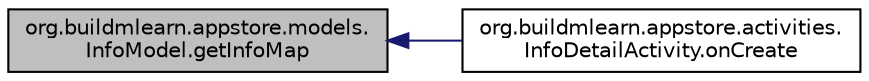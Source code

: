 digraph "org.buildmlearn.appstore.models.InfoModel.getInfoMap"
{
 // INTERACTIVE_SVG=YES
  bgcolor="transparent";
  edge [fontname="Helvetica",fontsize="10",labelfontname="Helvetica",labelfontsize="10"];
  node [fontname="Helvetica",fontsize="10",shape=record];
  rankdir="LR";
  Node1 [label="org.buildmlearn.appstore.models.\lInfoModel.getInfoMap",height=0.2,width=0.4,color="black", fillcolor="grey75", style="filled", fontcolor="black"];
  Node1 -> Node2 [dir="back",color="midnightblue",fontsize="10",style="solid",fontname="Helvetica"];
  Node2 [label="org.buildmlearn.appstore.activities.\lInfoDetailActivity.onCreate",height=0.2,width=0.4,color="black",URL="$d1/d3e/classorg_1_1buildmlearn_1_1appstore_1_1activities_1_1_info_detail_activity.html#a8d0b9755938bde954369d580fd2a4a29",tooltip="The method is executed first when the activity is created. "];
}
